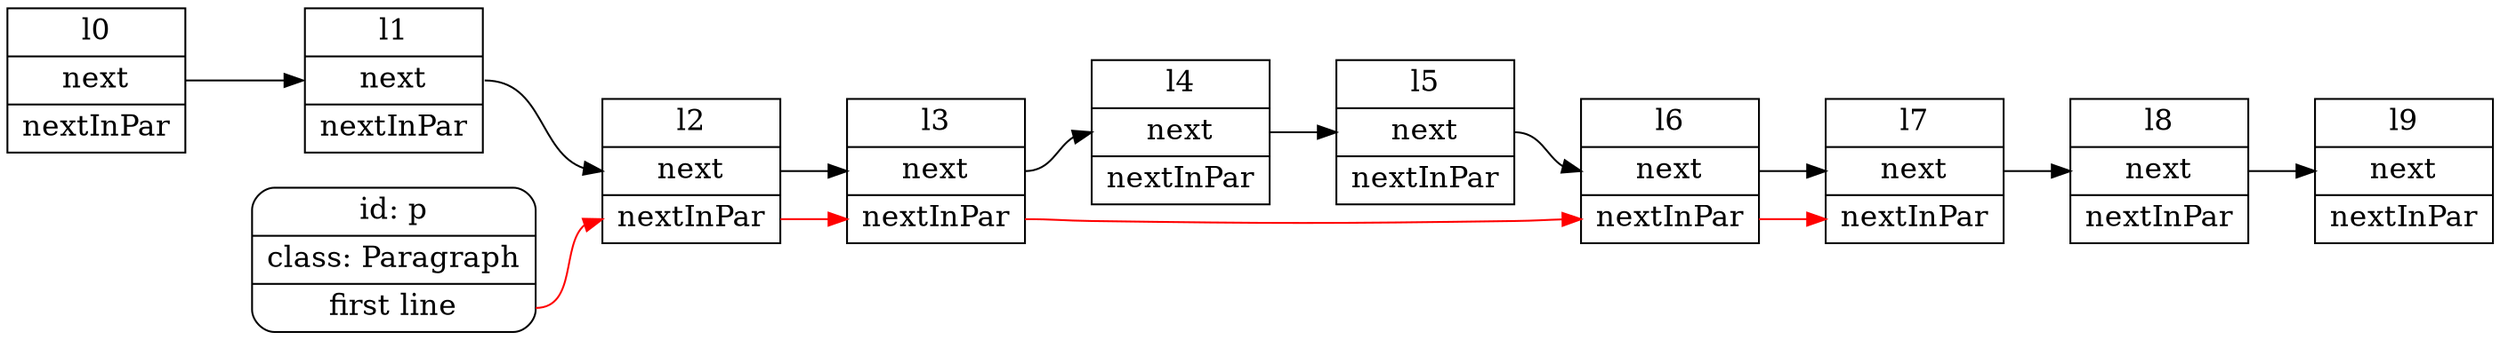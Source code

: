 digraph g {
        graph [rankdir="LR"];
        node [fontsize="16";
              shape="record"];
        "line0" [label = "<head>l0|<next>next|<nextInPar>nextInPar"];
        "line1" [label = "<head>l1|<next>next|<nextInPar>nextInPar"];
        "line2" [label = "<head>l2|<next>next|<nextInPar>nextInPar"];
        "line3" [label = "<head>l3|<next>next|<nextInPar>nextInPar"];
        "line4" [label = "<head>l4|<next>next|<nextInPar>nextInPar"];
        "line5" [label = "<head>l5|<next>next|<nextInPar>nextInPar"];
        "line6" [label = "<head>l6|<next>next|<nextInPar>nextInPar"];
        "line7" [label = "<head>l7|<next>next|<nextInPar>nextInPar"];
        "line8" [label = "<head>l8|<next>next|<nextInPar>nextInPar"];
        "line9" [label = "<head>l9|<next>next|<nextInPar>nextInPar"];
        "par0" [shape=Mrecord, label = "<head>id: p|class: Paragraph|<firstLine>first line"];
        "line0":next -> "line1":next;
        "line1":next -> "line2":next;
        "line2":next -> "line3":next;
        "line3":next -> "line4":next;
        "line4":next -> "line5":next;
        "line5":next -> "line6":next;
        "line6":next -> "line7":next;
        "line7":next -> "line8":next;
        "line8":next -> "line9":next;

        "par0":firstLine -> "line2":nextInPar [color="red"];
        "line2":nextInPar -> "line3":nextInPar [color="red"];
        "line3":nextInPar -> "line6":nextInPar [color="red"];
        "line6":nextInPar -> "line7":nextInPar [color="red"];
}